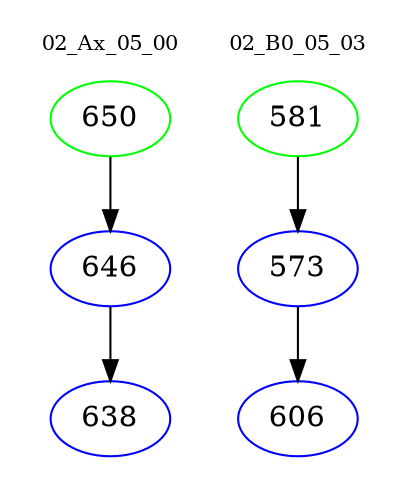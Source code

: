 digraph{
subgraph cluster_0 {
color = white
label = "02_Ax_05_00";
fontsize=10;
T0_650 [label="650", color="green"]
T0_650 -> T0_646 [color="black"]
T0_646 [label="646", color="blue"]
T0_646 -> T0_638 [color="black"]
T0_638 [label="638", color="blue"]
}
subgraph cluster_1 {
color = white
label = "02_B0_05_03";
fontsize=10;
T1_581 [label="581", color="green"]
T1_581 -> T1_573 [color="black"]
T1_573 [label="573", color="blue"]
T1_573 -> T1_606 [color="black"]
T1_606 [label="606", color="blue"]
}
}
